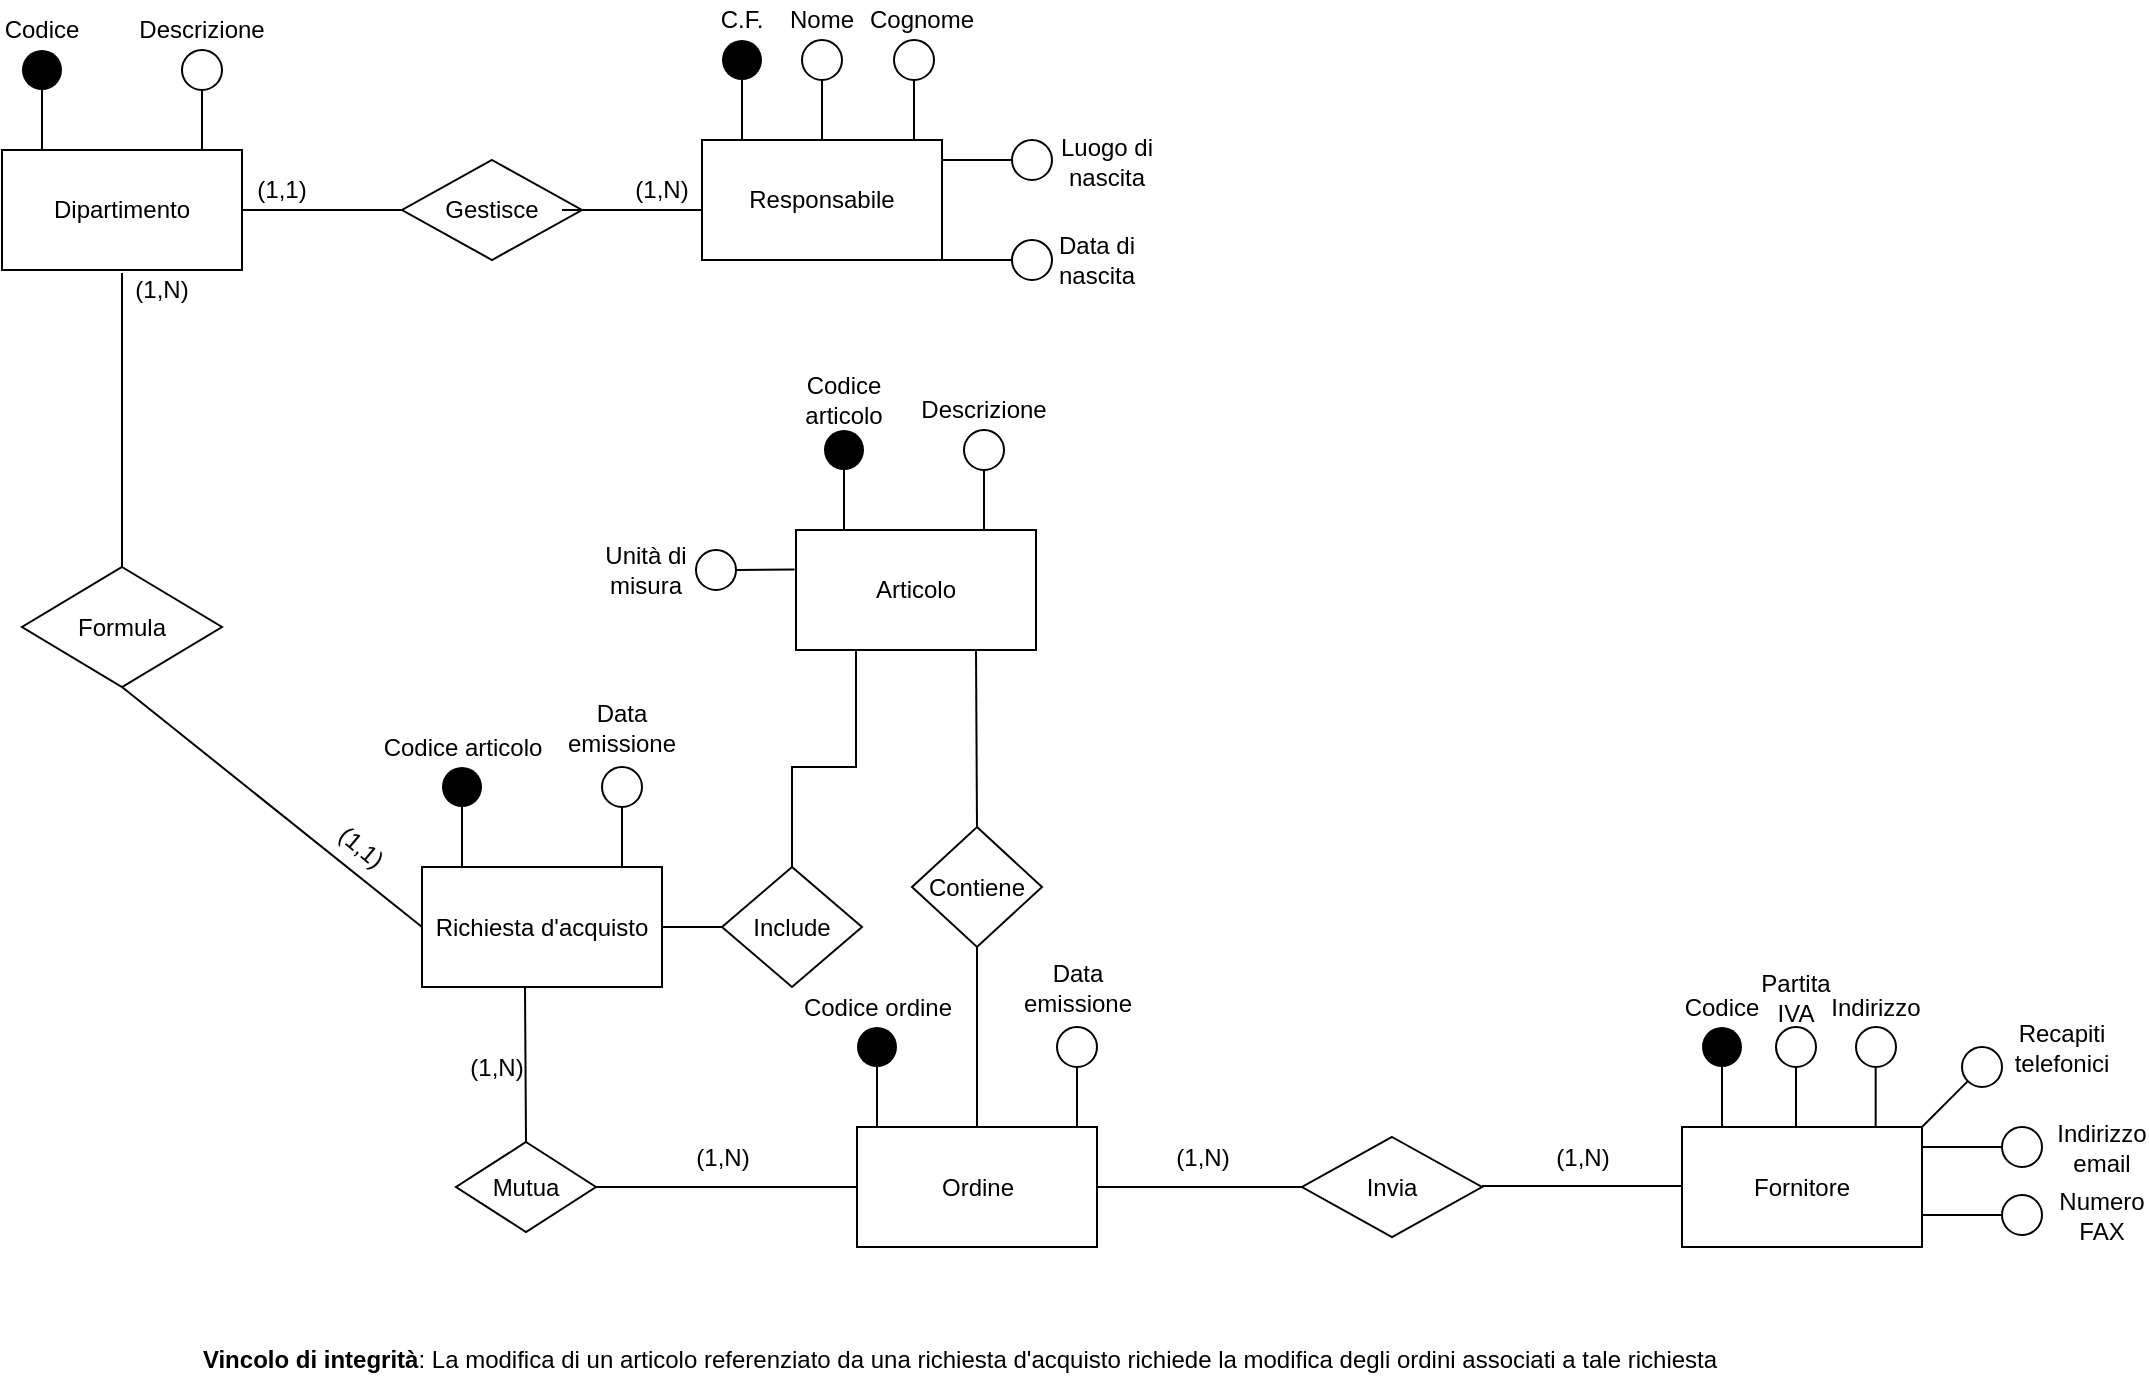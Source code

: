 <mxfile version="14.5.1" type="device"><diagram id="SgajTCS_TB5HfmCs7Fzj" name="Page-1"><mxGraphModel dx="1960" dy="1065" grid="1" gridSize="10" guides="1" tooltips="1" connect="1" arrows="1" fold="1" page="1" pageScale="1" pageWidth="1654" pageHeight="1169" math="0" shadow="0"><root><mxCell id="0"/><mxCell id="1" parent="0"/><mxCell id="WNvgnv75Yjdc2z-mZm8R-49" value="" style="group" parent="1" connectable="0" vertex="1"><mxGeometry x="719.5" y="703.5" width="120" height="140" as="geometry"/></mxCell><mxCell id="WNvgnv75Yjdc2z-mZm8R-8" value="Ordine" style="rounded=0;whiteSpace=wrap;html=1;" parent="WNvgnv75Yjdc2z-mZm8R-49" vertex="1"><mxGeometry y="80" width="120" height="60" as="geometry"/></mxCell><mxCell id="WNvgnv75Yjdc2z-mZm8R-26" value="" style="group" parent="WNvgnv75Yjdc2z-mZm8R-49" connectable="0" vertex="1"><mxGeometry x="90" width="40" height="80" as="geometry"/></mxCell><mxCell id="0HRdDKmyG6_fZgm3HTcE-7" value="" style="ellipse;whiteSpace=wrap;html=1;aspect=fixed;" parent="WNvgnv75Yjdc2z-mZm8R-26" vertex="1"><mxGeometry x="10" y="30" width="20" height="20" as="geometry"/></mxCell><mxCell id="0HRdDKmyG6_fZgm3HTcE-8" value="" style="endArrow=none;html=1;entryX=0.5;entryY=1;entryDx=0;entryDy=0;" parent="WNvgnv75Yjdc2z-mZm8R-26" target="0HRdDKmyG6_fZgm3HTcE-7" edge="1"><mxGeometry y="10" width="50" height="50" as="geometry"><mxPoint x="20" y="80" as="sourcePoint"/><mxPoint x="440" y="10" as="targetPoint"/></mxGeometry></mxCell><mxCell id="0HRdDKmyG6_fZgm3HTcE-9" value="&lt;div&gt;Data emissione&lt;/div&gt;" style="text;html=1;strokeColor=none;fillColor=none;align=center;verticalAlign=middle;whiteSpace=wrap;rounded=0;" parent="WNvgnv75Yjdc2z-mZm8R-26" vertex="1"><mxGeometry width="40" height="20" as="geometry"/></mxCell><mxCell id="WNvgnv75Yjdc2z-mZm8R-27" value="" style="group" parent="WNvgnv75Yjdc2z-mZm8R-49" connectable="0" vertex="1"><mxGeometry x="-10" y="10" width="40" height="70" as="geometry"/></mxCell><mxCell id="WNvgnv75Yjdc2z-mZm8R-28" value="" style="endArrow=none;html=1;" parent="WNvgnv75Yjdc2z-mZm8R-27" edge="1"><mxGeometry width="50" height="50" relative="1" as="geometry"><mxPoint x="20" y="70" as="sourcePoint"/><mxPoint x="20" y="40" as="targetPoint"/></mxGeometry></mxCell><mxCell id="WNvgnv75Yjdc2z-mZm8R-29" value="" style="ellipse;fillColor=#000000;strokeColor=none;" parent="WNvgnv75Yjdc2z-mZm8R-27" vertex="1"><mxGeometry x="10" y="20" width="20" height="20" as="geometry"/></mxCell><mxCell id="WNvgnv75Yjdc2z-mZm8R-30" value="Codice ordine" style="text;html=1;strokeColor=none;fillColor=none;align=center;verticalAlign=middle;whiteSpace=wrap;rounded=0;" parent="WNvgnv75Yjdc2z-mZm8R-27" vertex="1"><mxGeometry x="-20" width="80" height="20" as="geometry"/></mxCell><mxCell id="WNvgnv75Yjdc2z-mZm8R-50" value="" style="group" parent="1" connectable="0" vertex="1"><mxGeometry x="502" y="573.5" width="120" height="140" as="geometry"/></mxCell><mxCell id="WNvgnv75Yjdc2z-mZm8R-5" value="Richiesta d'acquisto" style="rounded=0;whiteSpace=wrap;html=1;" parent="WNvgnv75Yjdc2z-mZm8R-50" vertex="1"><mxGeometry y="80" width="120" height="60" as="geometry"/></mxCell><mxCell id="WNvgnv75Yjdc2z-mZm8R-33" value="" style="group" parent="WNvgnv75Yjdc2z-mZm8R-50" connectable="0" vertex="1"><mxGeometry y="10" width="70" height="70" as="geometry"/></mxCell><mxCell id="WNvgnv75Yjdc2z-mZm8R-34" value="" style="endArrow=none;html=1;" parent="WNvgnv75Yjdc2z-mZm8R-33" edge="1"><mxGeometry width="50" height="50" relative="1" as="geometry"><mxPoint x="20" y="70" as="sourcePoint"/><mxPoint x="20" y="40" as="targetPoint"/></mxGeometry></mxCell><mxCell id="WNvgnv75Yjdc2z-mZm8R-35" value="" style="ellipse;fillColor=#000000;strokeColor=none;" parent="WNvgnv75Yjdc2z-mZm8R-33" vertex="1"><mxGeometry x="10" y="20" width="20" height="20" as="geometry"/></mxCell><mxCell id="WNvgnv75Yjdc2z-mZm8R-36" value="Codice articolo" style="text;html=1;strokeColor=none;fillColor=none;align=center;verticalAlign=middle;whiteSpace=wrap;rounded=0;" parent="WNvgnv75Yjdc2z-mZm8R-33" vertex="1"><mxGeometry x="-22.5" width="85" height="20" as="geometry"/></mxCell><mxCell id="WNvgnv75Yjdc2z-mZm8R-37" value="" style="group" parent="WNvgnv75Yjdc2z-mZm8R-50" connectable="0" vertex="1"><mxGeometry x="80" width="40" height="80" as="geometry"/></mxCell><mxCell id="WNvgnv75Yjdc2z-mZm8R-38" value="" style="ellipse;whiteSpace=wrap;html=1;aspect=fixed;" parent="WNvgnv75Yjdc2z-mZm8R-37" vertex="1"><mxGeometry x="10" y="30" width="20" height="20" as="geometry"/></mxCell><mxCell id="WNvgnv75Yjdc2z-mZm8R-39" value="" style="endArrow=none;html=1;entryX=0.5;entryY=1;entryDx=0;entryDy=0;" parent="WNvgnv75Yjdc2z-mZm8R-37" target="WNvgnv75Yjdc2z-mZm8R-38" edge="1"><mxGeometry y="10" width="50" height="50" as="geometry"><mxPoint x="20" y="80" as="sourcePoint"/><mxPoint x="440" y="10" as="targetPoint"/></mxGeometry></mxCell><mxCell id="WNvgnv75Yjdc2z-mZm8R-40" value="&lt;div&gt;Data emissione&lt;/div&gt;" style="text;html=1;strokeColor=none;fillColor=none;align=center;verticalAlign=middle;whiteSpace=wrap;rounded=0;" parent="WNvgnv75Yjdc2z-mZm8R-37" vertex="1"><mxGeometry width="40" height="20" as="geometry"/></mxCell><mxCell id="rO08BDKu-81Ofjsckch7-46" value="" style="group" parent="1" connectable="0" vertex="1"><mxGeometry x="1132" y="713.5" width="230" height="130" as="geometry"/></mxCell><mxCell id="WNvgnv75Yjdc2z-mZm8R-7" value="&lt;div&gt;Fornitore&lt;/div&gt;" style="rounded=0;whiteSpace=wrap;html=1;" parent="rO08BDKu-81Ofjsckch7-46" vertex="1"><mxGeometry y="70" width="120" height="60" as="geometry"/></mxCell><mxCell id="rO08BDKu-81Ofjsckch7-3" value="" style="group" parent="rO08BDKu-81Ofjsckch7-46" connectable="0" vertex="1"><mxGeometry width="40" height="70" as="geometry"/></mxCell><mxCell id="rO08BDKu-81Ofjsckch7-4" value="" style="endArrow=none;html=1;" parent="rO08BDKu-81Ofjsckch7-3" edge="1"><mxGeometry width="50" height="50" relative="1" as="geometry"><mxPoint x="20" y="70" as="sourcePoint"/><mxPoint x="20" y="40" as="targetPoint"/></mxGeometry></mxCell><mxCell id="rO08BDKu-81Ofjsckch7-5" value="" style="ellipse;fillColor=#000000;strokeColor=none;" parent="rO08BDKu-81Ofjsckch7-3" vertex="1"><mxGeometry x="10" y="20" width="20" height="20" as="geometry"/></mxCell><mxCell id="rO08BDKu-81Ofjsckch7-6" value="Codice" style="text;html=1;strokeColor=none;fillColor=none;align=center;verticalAlign=middle;whiteSpace=wrap;rounded=0;" parent="rO08BDKu-81Ofjsckch7-3" vertex="1"><mxGeometry width="40" height="20" as="geometry"/></mxCell><mxCell id="rO08BDKu-81Ofjsckch7-7" value="" style="group" parent="rO08BDKu-81Ofjsckch7-46" connectable="0" vertex="1"><mxGeometry x="37" width="40" height="70" as="geometry"/></mxCell><mxCell id="rO08BDKu-81Ofjsckch7-10" value="Partita IVA" style="text;html=1;strokeColor=none;fillColor=none;align=center;verticalAlign=middle;whiteSpace=wrap;rounded=0;" parent="rO08BDKu-81Ofjsckch7-7" vertex="1"><mxGeometry y="-10" width="40" height="30" as="geometry"/></mxCell><mxCell id="rO08BDKu-81Ofjsckch7-15" value="" style="ellipse;whiteSpace=wrap;html=1;aspect=fixed;" parent="rO08BDKu-81Ofjsckch7-7" vertex="1"><mxGeometry x="10" y="20" width="20" height="20" as="geometry"/></mxCell><mxCell id="rO08BDKu-81Ofjsckch7-12" value="" style="endArrow=none;html=1;" parent="rO08BDKu-81Ofjsckch7-46" edge="1"><mxGeometry width="50" height="50" relative="1" as="geometry"><mxPoint x="96.83" y="70" as="sourcePoint"/><mxPoint x="96.83" y="40" as="targetPoint"/></mxGeometry></mxCell><mxCell id="rO08BDKu-81Ofjsckch7-13" value="" style="ellipse;whiteSpace=wrap;html=1;aspect=fixed;" parent="rO08BDKu-81Ofjsckch7-46" vertex="1"><mxGeometry x="87" y="20" width="20" height="20" as="geometry"/></mxCell><mxCell id="rO08BDKu-81Ofjsckch7-14" value="Indirizzo" style="text;html=1;strokeColor=none;fillColor=none;align=center;verticalAlign=middle;whiteSpace=wrap;rounded=0;" parent="rO08BDKu-81Ofjsckch7-46" vertex="1"><mxGeometry x="77" width="40" height="20" as="geometry"/></mxCell><mxCell id="rO08BDKu-81Ofjsckch7-22" value="" style="endArrow=none;html=1;entryX=0;entryY=1;entryDx=0;entryDy=0;" parent="rO08BDKu-81Ofjsckch7-46" target="rO08BDKu-81Ofjsckch7-23" edge="1"><mxGeometry width="50" height="50" relative="1" as="geometry"><mxPoint x="120" y="70" as="sourcePoint"/><mxPoint x="140" y="60" as="targetPoint"/></mxGeometry></mxCell><mxCell id="rO08BDKu-81Ofjsckch7-23" value="" style="ellipse;whiteSpace=wrap;html=1;aspect=fixed;" parent="rO08BDKu-81Ofjsckch7-46" vertex="1"><mxGeometry x="140" y="30" width="20" height="20" as="geometry"/></mxCell><mxCell id="rO08BDKu-81Ofjsckch7-24" value="Recapiti telefonici" style="text;html=1;strokeColor=none;fillColor=none;align=center;verticalAlign=middle;whiteSpace=wrap;rounded=0;" parent="rO08BDKu-81Ofjsckch7-46" vertex="1"><mxGeometry x="170" y="20" width="40" height="20" as="geometry"/></mxCell><mxCell id="rO08BDKu-81Ofjsckch7-27" value="" style="endArrow=none;html=1;exitX=0.475;exitY=0;exitDx=0;exitDy=0;entryX=0.5;entryY=1;entryDx=0;entryDy=0;exitPerimeter=0;" parent="rO08BDKu-81Ofjsckch7-46" source="WNvgnv75Yjdc2z-mZm8R-7" target="rO08BDKu-81Ofjsckch7-15" edge="1"><mxGeometry width="50" height="50" relative="1" as="geometry"><mxPoint x="30" y="60" as="sourcePoint"/><mxPoint x="80" y="10" as="targetPoint"/></mxGeometry></mxCell><mxCell id="rO08BDKu-81Ofjsckch7-30" value="Indirizzo email" style="text;html=1;strokeColor=none;fillColor=none;align=center;verticalAlign=middle;whiteSpace=wrap;rounded=0;" parent="rO08BDKu-81Ofjsckch7-46" vertex="1"><mxGeometry x="190" y="70" width="40" height="20" as="geometry"/></mxCell><mxCell id="rO08BDKu-81Ofjsckch7-32" value="Numero FAX" style="text;html=1;strokeColor=none;fillColor=none;align=center;verticalAlign=middle;whiteSpace=wrap;rounded=0;" parent="rO08BDKu-81Ofjsckch7-46" vertex="1"><mxGeometry x="190" y="104" width="40" height="20" as="geometry"/></mxCell><mxCell id="rO08BDKu-81Ofjsckch7-38" value="" style="ellipse;whiteSpace=wrap;html=1;aspect=fixed;" parent="rO08BDKu-81Ofjsckch7-46" vertex="1"><mxGeometry x="160" y="104" width="20" height="20" as="geometry"/></mxCell><mxCell id="rO08BDKu-81Ofjsckch7-43" value="" style="ellipse;whiteSpace=wrap;html=1;aspect=fixed;" parent="rO08BDKu-81Ofjsckch7-46" vertex="1"><mxGeometry x="160" y="70" width="20" height="20" as="geometry"/></mxCell><mxCell id="rO08BDKu-81Ofjsckch7-44" value="" style="endArrow=none;html=1;entryX=0;entryY=0.5;entryDx=0;entryDy=0;" parent="rO08BDKu-81Ofjsckch7-46" target="rO08BDKu-81Ofjsckch7-43" edge="1"><mxGeometry width="50" height="50" relative="1" as="geometry"><mxPoint x="120" y="80" as="sourcePoint"/><mxPoint x="130" y="130" as="targetPoint"/></mxGeometry></mxCell><mxCell id="rO08BDKu-81Ofjsckch7-45" value="" style="endArrow=none;html=1;entryX=0;entryY=0.5;entryDx=0;entryDy=0;" parent="rO08BDKu-81Ofjsckch7-46" target="rO08BDKu-81Ofjsckch7-38" edge="1"><mxGeometry width="50" height="50" relative="1" as="geometry"><mxPoint x="120" y="114" as="sourcePoint"/><mxPoint x="120" y="80" as="targetPoint"/></mxGeometry></mxCell><mxCell id="WNvgnv75Yjdc2z-mZm8R-59" value="" style="group" parent="1" connectable="0" vertex="1"><mxGeometry x="589" y="410" width="329" height="135" as="geometry"/></mxCell><mxCell id="0HRdDKmyG6_fZgm3HTcE-2" value="Articolo" style="rounded=0;whiteSpace=wrap;html=1;" parent="WNvgnv75Yjdc2z-mZm8R-59" vertex="1"><mxGeometry x="100" y="75" width="120" height="60" as="geometry"/></mxCell><mxCell id="0HRdDKmyG6_fZgm3HTcE-49" value="" style="group" parent="WNvgnv75Yjdc2z-mZm8R-59" connectable="0" vertex="1"><mxGeometry x="174" y="5" width="40" height="70" as="geometry"/></mxCell><mxCell id="0HRdDKmyG6_fZgm3HTcE-50" value="" style="ellipse;whiteSpace=wrap;html=1;aspect=fixed;" parent="0HRdDKmyG6_fZgm3HTcE-49" vertex="1"><mxGeometry x="10" y="20" width="20" height="20" as="geometry"/></mxCell><mxCell id="0HRdDKmyG6_fZgm3HTcE-51" value="" style="endArrow=none;html=1;entryX=0.5;entryY=1;entryDx=0;entryDy=0;" parent="0HRdDKmyG6_fZgm3HTcE-49" target="0HRdDKmyG6_fZgm3HTcE-50" edge="1"><mxGeometry width="50" height="50" relative="1" as="geometry"><mxPoint x="20" y="70" as="sourcePoint"/><mxPoint x="440" as="targetPoint"/></mxGeometry></mxCell><mxCell id="0HRdDKmyG6_fZgm3HTcE-52" value="Descrizione" style="text;html=1;strokeColor=none;fillColor=none;align=center;verticalAlign=middle;whiteSpace=wrap;rounded=0;" parent="0HRdDKmyG6_fZgm3HTcE-49" vertex="1"><mxGeometry width="40" height="20" as="geometry"/></mxCell><mxCell id="WNvgnv75Yjdc2z-mZm8R-55" value="" style="group" parent="WNvgnv75Yjdc2z-mZm8R-59" connectable="0" vertex="1"><mxGeometry x="104" width="40" height="70" as="geometry"/></mxCell><mxCell id="WNvgnv75Yjdc2z-mZm8R-58" value="Codice articolo" style="text;html=1;strokeColor=none;fillColor=none;align=center;verticalAlign=middle;whiteSpace=wrap;rounded=0;" parent="WNvgnv75Yjdc2z-mZm8R-55" vertex="1"><mxGeometry width="40" height="20" as="geometry"/></mxCell><mxCell id="0HRdDKmyG6_fZgm3HTcE-55" value="" style="endArrow=none;html=1;entryX=0.5;entryY=1;entryDx=0;entryDy=0;exitX=-0.006;exitY=0.329;exitDx=0;exitDy=0;exitPerimeter=0;" parent="WNvgnv75Yjdc2z-mZm8R-59" source="0HRdDKmyG6_fZgm3HTcE-2" target="0HRdDKmyG6_fZgm3HTcE-54" edge="1"><mxGeometry width="50" height="50" relative="1" as="geometry"><mxPoint x="74" y="95" as="sourcePoint"/><mxPoint x="24" y="-325" as="targetPoint"/></mxGeometry></mxCell><mxCell id="WNvgnv75Yjdc2z-mZm8R-56" value="" style="endArrow=none;html=1;" parent="WNvgnv75Yjdc2z-mZm8R-59" edge="1"><mxGeometry width="50" height="50" relative="1" as="geometry"><mxPoint x="124" y="75" as="sourcePoint"/><mxPoint x="124" y="45" as="targetPoint"/></mxGeometry></mxCell><mxCell id="WNvgnv75Yjdc2z-mZm8R-57" value="" style="ellipse;fillColor=#000000;strokeColor=none;" parent="WNvgnv75Yjdc2z-mZm8R-59" vertex="1"><mxGeometry x="114" y="25" width="20" height="20" as="geometry"/></mxCell><mxCell id="0HRdDKmyG6_fZgm3HTcE-54" value="" style="ellipse;whiteSpace=wrap;html=1;aspect=fixed;rotation=-90;" parent="WNvgnv75Yjdc2z-mZm8R-59" vertex="1"><mxGeometry x="50" y="85" width="20" height="20" as="geometry"/></mxCell><mxCell id="0HRdDKmyG6_fZgm3HTcE-56" value="Unità di misura" style="text;html=1;strokeColor=none;fillColor=none;align=center;verticalAlign=middle;whiteSpace=wrap;rounded=0;rotation=0;" parent="WNvgnv75Yjdc2z-mZm8R-59" vertex="1"><mxGeometry y="85" width="50" height="20" as="geometry"/></mxCell><mxCell id="WNvgnv75Yjdc2z-mZm8R-60" value="" style="group" parent="1" connectable="0" vertex="1"><mxGeometry x="292" y="225" width="120" height="130" as="geometry"/></mxCell><mxCell id="WNvgnv75Yjdc2z-mZm8R-1" value="&lt;div&gt;Dipartimento&lt;/div&gt;" style="rounded=0;whiteSpace=wrap;html=1;" parent="WNvgnv75Yjdc2z-mZm8R-60" vertex="1"><mxGeometry y="70" width="120" height="60" as="geometry"/></mxCell><mxCell id="WNvgnv75Yjdc2z-mZm8R-15" value="" style="group" parent="WNvgnv75Yjdc2z-mZm8R-60" connectable="0" vertex="1"><mxGeometry width="40" height="70" as="geometry"/></mxCell><mxCell id="WNvgnv75Yjdc2z-mZm8R-10" value="" style="endArrow=none;html=1;" parent="WNvgnv75Yjdc2z-mZm8R-15" edge="1"><mxGeometry width="50" height="50" relative="1" as="geometry"><mxPoint x="20" y="70" as="sourcePoint"/><mxPoint x="20" y="40" as="targetPoint"/></mxGeometry></mxCell><mxCell id="WNvgnv75Yjdc2z-mZm8R-12" value="" style="ellipse;fillColor=#000000;strokeColor=none;" parent="WNvgnv75Yjdc2z-mZm8R-15" vertex="1"><mxGeometry x="10" y="20" width="20" height="20" as="geometry"/></mxCell><mxCell id="WNvgnv75Yjdc2z-mZm8R-13" value="Codice" style="text;html=1;strokeColor=none;fillColor=none;align=center;verticalAlign=middle;whiteSpace=wrap;rounded=0;" parent="WNvgnv75Yjdc2z-mZm8R-15" vertex="1"><mxGeometry width="40" height="20" as="geometry"/></mxCell><mxCell id="WNvgnv75Yjdc2z-mZm8R-20" value="" style="group" parent="WNvgnv75Yjdc2z-mZm8R-60" connectable="0" vertex="1"><mxGeometry x="80" width="40" height="70" as="geometry"/></mxCell><mxCell id="WNvgnv75Yjdc2z-mZm8R-17" value="" style="ellipse;whiteSpace=wrap;html=1;aspect=fixed;" parent="WNvgnv75Yjdc2z-mZm8R-20" vertex="1"><mxGeometry x="10" y="20" width="20" height="20" as="geometry"/></mxCell><mxCell id="WNvgnv75Yjdc2z-mZm8R-18" value="" style="endArrow=none;html=1;entryX=0.5;entryY=1;entryDx=0;entryDy=0;" parent="WNvgnv75Yjdc2z-mZm8R-20" target="WNvgnv75Yjdc2z-mZm8R-17" edge="1"><mxGeometry width="50" height="50" relative="1" as="geometry"><mxPoint x="20" y="70" as="sourcePoint"/><mxPoint x="440" as="targetPoint"/></mxGeometry></mxCell><mxCell id="WNvgnv75Yjdc2z-mZm8R-19" value="Descrizione" style="text;html=1;strokeColor=none;fillColor=none;align=center;verticalAlign=middle;whiteSpace=wrap;rounded=0;" parent="WNvgnv75Yjdc2z-mZm8R-20" vertex="1"><mxGeometry width="40" height="20" as="geometry"/></mxCell><mxCell id="tpPD9y9O5CYVwDH-KBWt-41" value="Contiene" style="shape=rhombus;perimeter=rhombusPerimeter;whiteSpace=wrap;html=1;align=center;" parent="1" vertex="1"><mxGeometry x="747" y="633.5" width="65" height="60" as="geometry"/></mxCell><mxCell id="tpPD9y9O5CYVwDH-KBWt-44" value="Include" style="shape=rhombus;perimeter=rhombusPerimeter;whiteSpace=wrap;html=1;align=center;" parent="1" vertex="1"><mxGeometry x="652" y="653.5" width="70" height="60" as="geometry"/></mxCell><mxCell id="tpPD9y9O5CYVwDH-KBWt-45" value="Gestisce" style="shape=rhombus;perimeter=rhombusPerimeter;whiteSpace=wrap;html=1;align=center;" parent="1" vertex="1"><mxGeometry x="492" y="300" width="90" height="50" as="geometry"/></mxCell><mxCell id="0HRdDKmyG6_fZgm3HTcE-60" value="Invia" style="shape=rhombus;perimeter=rhombusPerimeter;whiteSpace=wrap;html=1;align=center;" parent="1" vertex="1"><mxGeometry x="942" y="788.5" width="90" height="50" as="geometry"/></mxCell><mxCell id="0HRdDKmyG6_fZgm3HTcE-61" value="Mutua" style="shape=rhombus;perimeter=rhombusPerimeter;whiteSpace=wrap;html=1;align=center;rotation=0;" parent="1" vertex="1"><mxGeometry x="519" y="791" width="70" height="45" as="geometry"/></mxCell><mxCell id="M21YRBM6ek0T0KyPJ6oD-3" value="" style="endArrow=none;html=1;entryX=0;entryY=0.5;entryDx=0;entryDy=0;exitX=1;exitY=0.5;exitDx=0;exitDy=0;" parent="1" edge="1"><mxGeometry width="50" height="50" relative="1" as="geometry"><mxPoint x="1032" y="813" as="sourcePoint"/><mxPoint x="1132" y="813" as="targetPoint"/></mxGeometry></mxCell><mxCell id="M21YRBM6ek0T0KyPJ6oD-4" value="" style="endArrow=none;html=1;rounded=0;entryX=0;entryY=0.5;entryDx=0;entryDy=0;exitX=1;exitY=0.5;exitDx=0;exitDy=0;" parent="1" source="WNvgnv75Yjdc2z-mZm8R-8" target="0HRdDKmyG6_fZgm3HTcE-60" edge="1"><mxGeometry relative="1" as="geometry"><mxPoint x="842" y="813" as="sourcePoint"/><mxPoint x="922" y="813.5" as="targetPoint"/></mxGeometry></mxCell><mxCell id="M21YRBM6ek0T0KyPJ6oD-5" value="" style="resizable=0;html=1;align=left;verticalAlign=bottom;" parent="M21YRBM6ek0T0KyPJ6oD-4" connectable="0" vertex="1"><mxGeometry x="-1" relative="1" as="geometry"/></mxCell><mxCell id="tpPD9y9O5CYVwDH-KBWt-48" value="" style="endArrow=none;html=1;exitX=1;exitY=0.5;exitDx=0;exitDy=0;entryX=0;entryY=0.5;entryDx=0;entryDy=0;" parent="1" source="WNvgnv75Yjdc2z-mZm8R-1" target="tpPD9y9O5CYVwDH-KBWt-45" edge="1"><mxGeometry width="50" height="50" relative="1" as="geometry"><mxPoint x="412" y="360.76" as="sourcePoint"/><mxPoint x="462" y="350.76" as="targetPoint"/></mxGeometry></mxCell><mxCell id="M21YRBM6ek0T0KyPJ6oD-10" value="(1,N)" style="text;html=1;align=center;verticalAlign=middle;resizable=0;points=[];autosize=1;" parent="1" vertex="1"><mxGeometry x="872" y="788.5" width="40" height="20" as="geometry"/></mxCell><mxCell id="tpPD9y9O5CYVwDH-KBWt-51" value="" style="line;strokeWidth=1;rotatable=0;dashed=0;labelPosition=right;align=left;verticalAlign=middle;spacingTop=0;spacingLeft=6;points=[];portConstraint=eastwest;" parent="1" vertex="1"><mxGeometry x="572" y="320" width="70" height="10" as="geometry"/></mxCell><mxCell id="tpPD9y9O5CYVwDH-KBWt-52" value="(1,1)" style="text;html=1;strokeColor=none;fillColor=none;align=center;verticalAlign=middle;whiteSpace=wrap;rounded=0;" parent="1" vertex="1"><mxGeometry x="412" y="305" width="40" height="20" as="geometry"/></mxCell><mxCell id="M21YRBM6ek0T0KyPJ6oD-11" value="(1,N)" style="text;html=1;align=center;verticalAlign=middle;resizable=0;points=[];autosize=1;" parent="1" vertex="1"><mxGeometry x="1062" y="788.5" width="40" height="20" as="geometry"/></mxCell><mxCell id="tpPD9y9O5CYVwDH-KBWt-53" value="(1,N)" style="text;html=1;strokeColor=none;fillColor=none;align=center;verticalAlign=middle;whiteSpace=wrap;rounded=0;" parent="1" vertex="1"><mxGeometry x="602" y="305" width="40" height="20" as="geometry"/></mxCell><mxCell id="M21YRBM6ek0T0KyPJ6oD-12" value="" style="endArrow=none;html=1;rounded=0;entryX=0.5;entryY=0;entryDx=0;entryDy=0;" parent="1" target="0HRdDKmyG6_fZgm3HTcE-61" edge="1"><mxGeometry relative="1" as="geometry"><mxPoint x="553.5" y="713.5" as="sourcePoint"/><mxPoint x="553.5" y="783.5" as="targetPoint"/></mxGeometry></mxCell><mxCell id="M21YRBM6ek0T0KyPJ6oD-13" value="" style="resizable=0;html=1;align=left;verticalAlign=bottom;" parent="M21YRBM6ek0T0KyPJ6oD-12" connectable="0" vertex="1"><mxGeometry x="-1" relative="1" as="geometry"/></mxCell><mxCell id="M21YRBM6ek0T0KyPJ6oD-14" value="" style="endArrow=none;html=1;rounded=0;exitX=1;exitY=0.5;exitDx=0;exitDy=0;entryX=0;entryY=0.5;entryDx=0;entryDy=0;" parent="1" source="0HRdDKmyG6_fZgm3HTcE-61" target="WNvgnv75Yjdc2z-mZm8R-8" edge="1"><mxGeometry relative="1" as="geometry"><mxPoint x="662" y="793.5" as="sourcePoint"/><mxPoint x="712" y="813.5" as="targetPoint"/></mxGeometry></mxCell><mxCell id="M21YRBM6ek0T0KyPJ6oD-15" value="" style="resizable=0;html=1;align=left;verticalAlign=bottom;" parent="M21YRBM6ek0T0KyPJ6oD-14" connectable="0" vertex="1"><mxGeometry x="-1" relative="1" as="geometry"/></mxCell><mxCell id="M21YRBM6ek0T0KyPJ6oD-16" value="(1,N)" style="text;html=1;align=center;verticalAlign=middle;resizable=0;points=[];autosize=1;rotation=0;" parent="1" vertex="1"><mxGeometry x="519" y="743.5" width="40" height="20" as="geometry"/></mxCell><mxCell id="M21YRBM6ek0T0KyPJ6oD-17" value="(1,N)" style="text;html=1;align=center;verticalAlign=middle;resizable=0;points=[];autosize=1;rotation=0;" parent="1" vertex="1"><mxGeometry x="632" y="788.5" width="40" height="20" as="geometry"/></mxCell><mxCell id="WNvgnv75Yjdc2z-mZm8R-68" value="" style="endArrow=none;html=1;rounded=0;entryX=0;entryY=0.5;entryDx=0;entryDy=0;" parent="1" target="tpPD9y9O5CYVwDH-KBWt-44" edge="1"><mxGeometry relative="1" as="geometry"><mxPoint x="622" y="683.5" as="sourcePoint"/><mxPoint x="782" y="683.5" as="targetPoint"/><Array as="points"><mxPoint x="642" y="683.5"/></Array></mxGeometry></mxCell><mxCell id="tpPD9y9O5CYVwDH-KBWt-60" value="Formula" style="shape=rhombus;perimeter=rhombusPerimeter;whiteSpace=wrap;html=1;align=center;" parent="1" vertex="1"><mxGeometry x="302" y="503.5" width="100" height="60" as="geometry"/></mxCell><mxCell id="tpPD9y9O5CYVwDH-KBWt-62" value="" style="line;strokeWidth=1;rotatable=0;dashed=0;labelPosition=right;align=left;verticalAlign=middle;spacingTop=0;spacingLeft=6;points=[];portConstraint=eastwest;" parent="1" vertex="1"><mxGeometry x="302" y="393.5" width="140" as="geometry"/></mxCell><mxCell id="tpPD9y9O5CYVwDH-KBWt-64" value="" style="endArrow=none;html=1;rounded=0;entryX=0.5;entryY=0;entryDx=0;entryDy=0;" parent="1" target="tpPD9y9O5CYVwDH-KBWt-60" edge="1"><mxGeometry relative="1" as="geometry"><mxPoint x="352" y="356.5" as="sourcePoint"/><mxPoint x="402" y="463.5" as="targetPoint"/></mxGeometry></mxCell><mxCell id="WNvgnv75Yjdc2z-mZm8R-70" value="" style="endArrow=none;html=1;rounded=0;entryX=0.25;entryY=1;entryDx=0;entryDy=0;exitX=0.5;exitY=0;exitDx=0;exitDy=0;" parent="1" source="tpPD9y9O5CYVwDH-KBWt-44" target="0HRdDKmyG6_fZgm3HTcE-2" edge="1"><mxGeometry relative="1" as="geometry"><mxPoint x="742" y="663.26" as="sourcePoint"/><mxPoint x="802" y="593.5" as="targetPoint"/><Array as="points"><mxPoint x="687" y="603.5"/><mxPoint x="719" y="603.5"/></Array></mxGeometry></mxCell><mxCell id="WNvgnv75Yjdc2z-mZm8R-71" value="" style="endArrow=none;html=1;rounded=0;exitX=0.75;exitY=1;exitDx=0;exitDy=0;entryX=0.5;entryY=0;entryDx=0;entryDy=0;" parent="1" source="0HRdDKmyG6_fZgm3HTcE-2" target="tpPD9y9O5CYVwDH-KBWt-41" edge="1"><mxGeometry relative="1" as="geometry"><mxPoint x="702" y="593.5" as="sourcePoint"/><mxPoint x="862" y="593.5" as="targetPoint"/></mxGeometry></mxCell><mxCell id="WNvgnv75Yjdc2z-mZm8R-72" value="" style="endArrow=none;html=1;rounded=0;entryX=0.5;entryY=1;entryDx=0;entryDy=0;" parent="1" source="WNvgnv75Yjdc2z-mZm8R-8" target="tpPD9y9O5CYVwDH-KBWt-41" edge="1"><mxGeometry relative="1" as="geometry"><mxPoint x="542" y="623.5" as="sourcePoint"/><mxPoint x="702" y="623.5" as="targetPoint"/></mxGeometry></mxCell><mxCell id="tpPD9y9O5CYVwDH-KBWt-75" value="Responsabile" style="rounded=0;whiteSpace=wrap;html=1;" parent="1" vertex="1"><mxGeometry x="642" y="290" width="120" height="60" as="geometry"/></mxCell><mxCell id="tpPD9y9O5CYVwDH-KBWt-76" value="" style="group" parent="1" connectable="0" vertex="1"><mxGeometry x="732" y="220" width="40" height="70" as="geometry"/></mxCell><mxCell id="tpPD9y9O5CYVwDH-KBWt-77" value="" style="ellipse;whiteSpace=wrap;html=1;aspect=fixed;" parent="tpPD9y9O5CYVwDH-KBWt-76" vertex="1"><mxGeometry x="6" y="20" width="20" height="20" as="geometry"/></mxCell><mxCell id="tpPD9y9O5CYVwDH-KBWt-78" value="" style="endArrow=none;html=1;entryX=0.5;entryY=1;entryDx=0;entryDy=0;" parent="tpPD9y9O5CYVwDH-KBWt-76" target="tpPD9y9O5CYVwDH-KBWt-77" edge="1"><mxGeometry width="50" height="50" relative="1" as="geometry"><mxPoint x="16" y="70" as="sourcePoint"/><mxPoint x="440" as="targetPoint"/></mxGeometry></mxCell><mxCell id="tpPD9y9O5CYVwDH-KBWt-79" value="Cognome" style="text;html=1;strokeColor=none;fillColor=none;align=center;verticalAlign=middle;whiteSpace=wrap;rounded=0;" parent="tpPD9y9O5CYVwDH-KBWt-76" vertex="1"><mxGeometry width="40" height="20" as="geometry"/></mxCell><mxCell id="tpPD9y9O5CYVwDH-KBWt-80" value="" style="group" parent="1" connectable="0" vertex="1"><mxGeometry x="642" y="220" width="40" height="70" as="geometry"/></mxCell><mxCell id="tpPD9y9O5CYVwDH-KBWt-81" value="" style="endArrow=none;html=1;" parent="tpPD9y9O5CYVwDH-KBWt-80" edge="1"><mxGeometry width="50" height="50" relative="1" as="geometry"><mxPoint x="20" y="70" as="sourcePoint"/><mxPoint x="20" y="40" as="targetPoint"/></mxGeometry></mxCell><mxCell id="tpPD9y9O5CYVwDH-KBWt-82" value="" style="ellipse;fillColor=#000000;strokeColor=none;" parent="tpPD9y9O5CYVwDH-KBWt-80" vertex="1"><mxGeometry x="10" y="20" width="20" height="20" as="geometry"/></mxCell><mxCell id="tpPD9y9O5CYVwDH-KBWt-83" value="C.F." style="text;html=1;strokeColor=none;fillColor=none;align=center;verticalAlign=middle;whiteSpace=wrap;rounded=0;" parent="tpPD9y9O5CYVwDH-KBWt-80" vertex="1"><mxGeometry width="40" height="20" as="geometry"/></mxCell><mxCell id="tpPD9y9O5CYVwDH-KBWt-84" value="" style="group" parent="1" connectable="0" vertex="1"><mxGeometry x="682" y="220" width="40" height="70" as="geometry"/></mxCell><mxCell id="tpPD9y9O5CYVwDH-KBWt-85" value="" style="ellipse;whiteSpace=wrap;html=1;aspect=fixed;" parent="tpPD9y9O5CYVwDH-KBWt-84" vertex="1"><mxGeometry x="10" y="20" width="20" height="20" as="geometry"/></mxCell><mxCell id="tpPD9y9O5CYVwDH-KBWt-86" value="" style="endArrow=none;html=1;entryX=0.5;entryY=1;entryDx=0;entryDy=0;" parent="tpPD9y9O5CYVwDH-KBWt-84" target="tpPD9y9O5CYVwDH-KBWt-85" edge="1"><mxGeometry width="50" height="50" relative="1" as="geometry"><mxPoint x="20" y="70" as="sourcePoint"/><mxPoint x="440" as="targetPoint"/></mxGeometry></mxCell><mxCell id="tpPD9y9O5CYVwDH-KBWt-87" value="Nome" style="text;html=1;strokeColor=none;fillColor=none;align=center;verticalAlign=middle;whiteSpace=wrap;rounded=0;" parent="tpPD9y9O5CYVwDH-KBWt-84" vertex="1"><mxGeometry width="40" height="20" as="geometry"/></mxCell><mxCell id="tpPD9y9O5CYVwDH-KBWt-88" value="" style="ellipse;whiteSpace=wrap;html=1;aspect=fixed;rotation=90;" parent="1" vertex="1"><mxGeometry x="797" y="290" width="20" height="20" as="geometry"/></mxCell><mxCell id="tpPD9y9O5CYVwDH-KBWt-89" value="" style="endArrow=none;html=1;entryX=0.5;entryY=1;entryDx=0;entryDy=0;exitX=1;exitY=0.167;exitDx=0;exitDy=0;exitPerimeter=0;" parent="1" source="tpPD9y9O5CYVwDH-KBWt-75" target="tpPD9y9O5CYVwDH-KBWt-88" edge="1"><mxGeometry x="432" y="-78.5" width="50" height="50" as="geometry"><mxPoint x="432" y="-58.5" as="sourcePoint"/><mxPoint x="487" y="376.5" as="targetPoint"/></mxGeometry></mxCell><mxCell id="tpPD9y9O5CYVwDH-KBWt-90" value="" style="ellipse;whiteSpace=wrap;html=1;aspect=fixed;rotation=90;" parent="1" vertex="1"><mxGeometry x="797" y="340" width="20" height="20" as="geometry"/></mxCell><mxCell id="tpPD9y9O5CYVwDH-KBWt-91" value="" style="endArrow=none;html=1;entryX=0.5;entryY=1;entryDx=0;entryDy=0;exitX=1;exitY=0.25;exitDx=0;exitDy=0;" parent="1" target="tpPD9y9O5CYVwDH-KBWt-90" edge="1"><mxGeometry x="432" y="-33.5" width="50" height="50" as="geometry"><mxPoint x="762" y="350" as="sourcePoint"/><mxPoint x="487" y="421.5" as="targetPoint"/></mxGeometry></mxCell><mxCell id="tpPD9y9O5CYVwDH-KBWt-92" value="&lt;div&gt;Data di nascita&lt;/div&gt;" style="text;html=1;strokeColor=none;fillColor=none;align=center;verticalAlign=middle;whiteSpace=wrap;rounded=0;rotation=0;" parent="1" vertex="1"><mxGeometry x="812" y="340" width="55" height="20" as="geometry"/></mxCell><mxCell id="tpPD9y9O5CYVwDH-KBWt-93" value="&lt;div&gt;Luogo di nascita&lt;/div&gt;" style="text;html=1;strokeColor=none;fillColor=none;align=center;verticalAlign=middle;whiteSpace=wrap;rounded=0;rotation=0;" parent="1" vertex="1"><mxGeometry x="817" y="290.75" width="55" height="20" as="geometry"/></mxCell><mxCell id="tpPD9y9O5CYVwDH-KBWt-95" value="" style="endArrow=none;html=1;rounded=0;entryX=0;entryY=0.5;entryDx=0;entryDy=0;exitX=0.5;exitY=1;exitDx=0;exitDy=0;" parent="1" source="tpPD9y9O5CYVwDH-KBWt-60" target="WNvgnv75Yjdc2z-mZm8R-5" edge="1"><mxGeometry relative="1" as="geometry"><mxPoint x="372" y="573.5" as="sourcePoint"/><mxPoint x="512" y="533.5" as="targetPoint"/></mxGeometry></mxCell><mxCell id="tpPD9y9O5CYVwDH-KBWt-96" value="(1,N)" style="text;html=1;strokeColor=none;fillColor=none;align=center;verticalAlign=middle;whiteSpace=wrap;rounded=0;" parent="1" vertex="1"><mxGeometry x="352" y="355" width="40" height="20" as="geometry"/></mxCell><mxCell id="tpPD9y9O5CYVwDH-KBWt-98" value="(1,1)" style="text;html=1;strokeColor=none;fillColor=none;align=center;verticalAlign=middle;whiteSpace=wrap;rounded=0;rotation=40;" parent="1" vertex="1"><mxGeometry x="452" y="633.5" width="40" height="20" as="geometry"/></mxCell><mxCell id="4lkK7vILGljhzNl_pRLg-1" value="&lt;b&gt;Vincolo di integrità&lt;/b&gt;: La modifica di un articolo referenziato da una richiesta d'acquisto richiede la modifica degli ordini associati a tale richiesta" style="text;html=1;strokeColor=none;fillColor=none;align=center;verticalAlign=middle;whiteSpace=wrap;rounded=0;" vertex="1" parent="1"><mxGeometry x="372" y="890" width="798" height="20" as="geometry"/></mxCell></root></mxGraphModel></diagram></mxfile>
